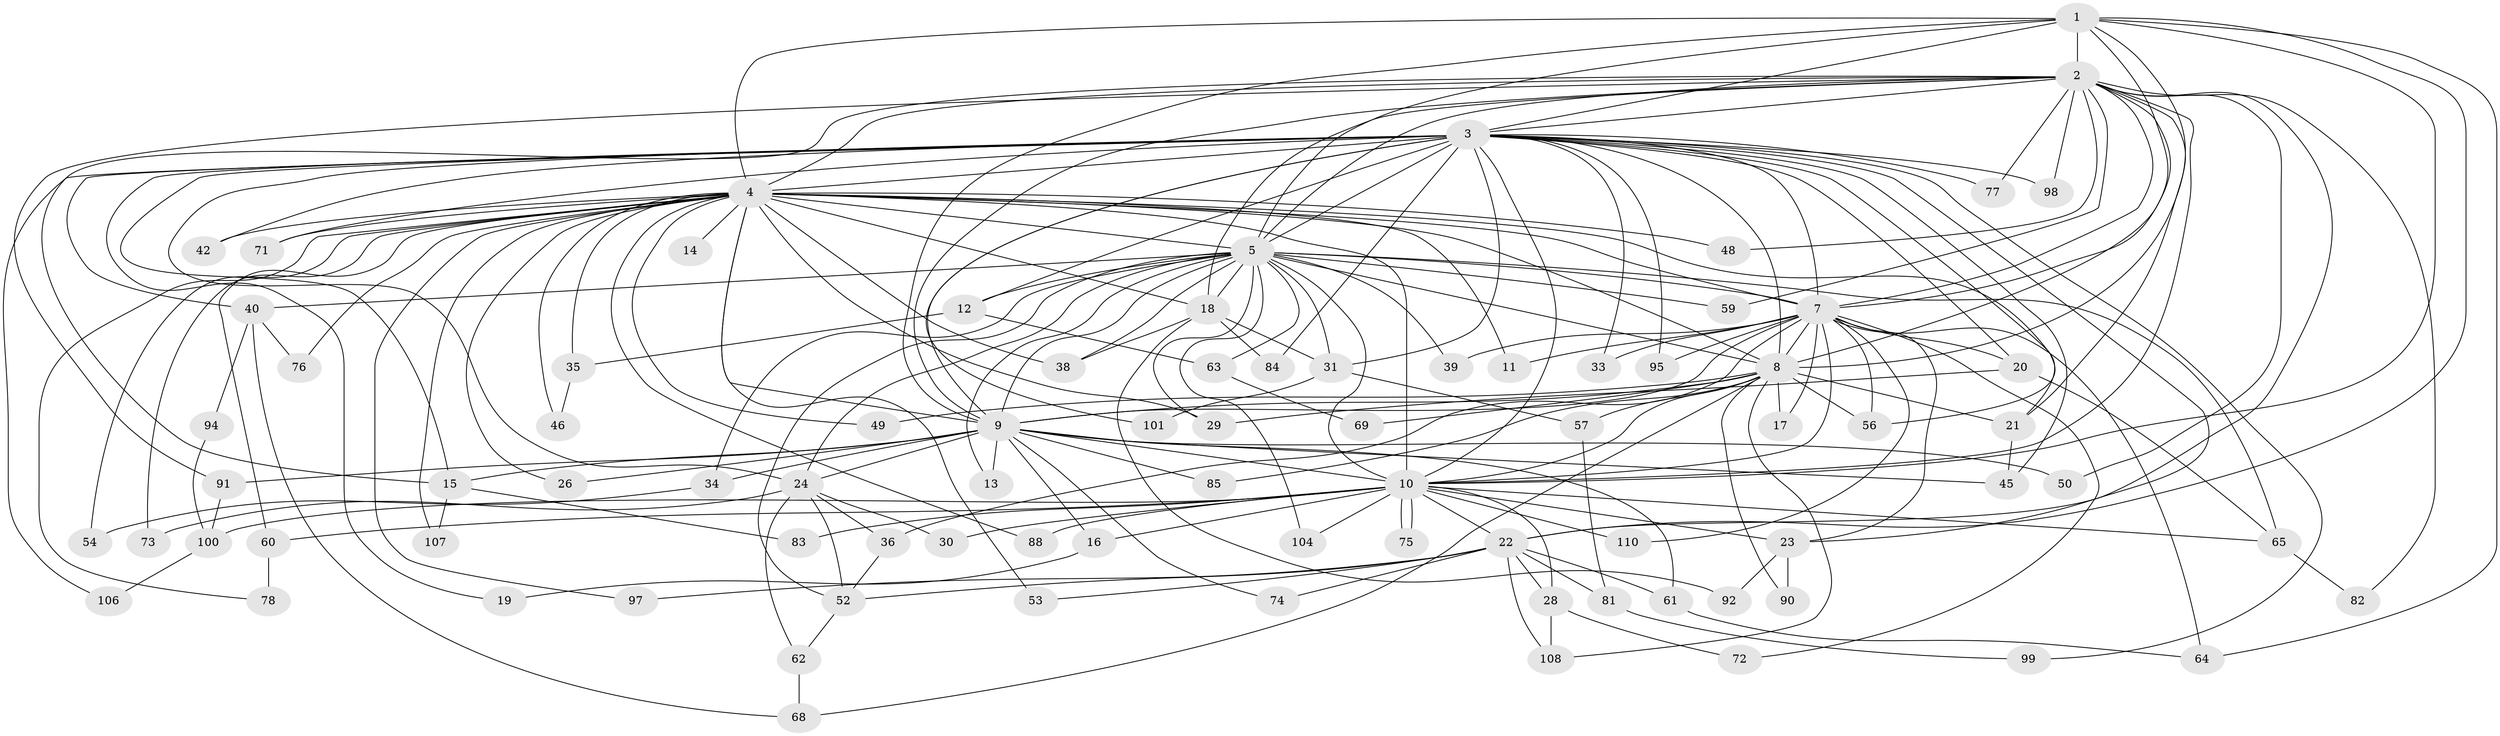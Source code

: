 // Generated by graph-tools (version 1.1) at 2025/51/02/27/25 19:51:46]
// undirected, 84 vertices, 202 edges
graph export_dot {
graph [start="1"]
  node [color=gray90,style=filled];
  1;
  2 [super="+87"];
  3 [super="+58"];
  4 [super="+6"];
  5 [super="+79"];
  7 [super="+47"];
  8 [super="+32"];
  9 [super="+37"];
  10 [super="+27"];
  11;
  12;
  13;
  14;
  15;
  16;
  17;
  18 [super="+25"];
  19;
  20 [super="+41"];
  21 [super="+103"];
  22 [super="+89"];
  23 [super="+51"];
  24 [super="+67"];
  26;
  28 [super="+109"];
  29 [super="+44"];
  30;
  31 [super="+55"];
  33;
  34;
  35;
  36 [super="+96"];
  38 [super="+80"];
  39;
  40 [super="+43"];
  42;
  45;
  46;
  48;
  49;
  50;
  52 [super="+66"];
  53;
  54;
  56 [super="+86"];
  57;
  59;
  60;
  61 [super="+93"];
  62;
  63;
  64;
  65 [super="+102"];
  68 [super="+70"];
  69;
  71;
  72;
  73;
  74;
  75;
  76;
  77;
  78;
  81;
  82;
  83;
  84;
  85;
  88;
  90;
  91;
  92;
  94;
  95;
  97;
  98;
  99;
  100 [super="+105"];
  101;
  104;
  106;
  107;
  108;
  110;
  1 -- 2;
  1 -- 3;
  1 -- 4 [weight=2];
  1 -- 5;
  1 -- 7;
  1 -- 8;
  1 -- 9;
  1 -- 10;
  1 -- 22;
  1 -- 64;
  2 -- 3;
  2 -- 4 [weight=2];
  2 -- 5;
  2 -- 7;
  2 -- 8;
  2 -- 9;
  2 -- 10;
  2 -- 15;
  2 -- 18;
  2 -- 21;
  2 -- 48;
  2 -- 50;
  2 -- 59;
  2 -- 77;
  2 -- 82;
  2 -- 91;
  2 -- 98;
  2 -- 22 [weight=2];
  3 -- 4 [weight=2];
  3 -- 5;
  3 -- 7;
  3 -- 8;
  3 -- 9 [weight=2];
  3 -- 10;
  3 -- 12;
  3 -- 19;
  3 -- 20 [weight=2];
  3 -- 23;
  3 -- 24;
  3 -- 31;
  3 -- 33;
  3 -- 40 [weight=2];
  3 -- 42;
  3 -- 45;
  3 -- 56;
  3 -- 71;
  3 -- 77;
  3 -- 84;
  3 -- 95;
  3 -- 98;
  3 -- 99;
  3 -- 101;
  3 -- 106;
  3 -- 15;
  4 -- 5 [weight=2];
  4 -- 7 [weight=2];
  4 -- 8 [weight=2];
  4 -- 9 [weight=2];
  4 -- 10 [weight=3];
  4 -- 14 [weight=2];
  4 -- 21;
  4 -- 26;
  4 -- 29;
  4 -- 35;
  4 -- 38;
  4 -- 42;
  4 -- 46;
  4 -- 48;
  4 -- 49;
  4 -- 53;
  4 -- 71;
  4 -- 76;
  4 -- 78;
  4 -- 88;
  4 -- 107;
  4 -- 11;
  4 -- 73;
  4 -- 97;
  4 -- 54;
  4 -- 60;
  4 -- 18;
  5 -- 7;
  5 -- 8;
  5 -- 9 [weight=2];
  5 -- 10;
  5 -- 12;
  5 -- 13;
  5 -- 18;
  5 -- 24;
  5 -- 29;
  5 -- 34;
  5 -- 39;
  5 -- 40;
  5 -- 59;
  5 -- 63;
  5 -- 104;
  5 -- 52;
  5 -- 38;
  5 -- 31;
  5 -- 65;
  7 -- 8 [weight=2];
  7 -- 9;
  7 -- 10;
  7 -- 11;
  7 -- 17;
  7 -- 20;
  7 -- 23;
  7 -- 33;
  7 -- 36;
  7 -- 39;
  7 -- 56;
  7 -- 64;
  7 -- 72;
  7 -- 95;
  7 -- 110;
  8 -- 9;
  8 -- 10;
  8 -- 17;
  8 -- 49;
  8 -- 57;
  8 -- 68;
  8 -- 69;
  8 -- 90;
  8 -- 108;
  8 -- 85;
  8 -- 21;
  8 -- 56;
  9 -- 10;
  9 -- 13;
  9 -- 15;
  9 -- 16;
  9 -- 26;
  9 -- 34;
  9 -- 45;
  9 -- 50;
  9 -- 61;
  9 -- 74;
  9 -- 85;
  9 -- 91;
  9 -- 24;
  10 -- 16;
  10 -- 22;
  10 -- 28;
  10 -- 30;
  10 -- 60;
  10 -- 65;
  10 -- 75;
  10 -- 75;
  10 -- 88;
  10 -- 100;
  10 -- 83;
  10 -- 104;
  10 -- 110;
  10 -- 23;
  12 -- 35;
  12 -- 63;
  15 -- 83;
  15 -- 107;
  16 -- 19;
  18 -- 31;
  18 -- 38;
  18 -- 84;
  18 -- 92;
  20 -- 65;
  20 -- 29;
  21 -- 45;
  22 -- 28;
  22 -- 52;
  22 -- 53;
  22 -- 61;
  22 -- 74;
  22 -- 81;
  22 -- 97;
  22 -- 108;
  23 -- 90;
  23 -- 92;
  24 -- 30;
  24 -- 36;
  24 -- 52;
  24 -- 62;
  24 -- 73;
  28 -- 72;
  28 -- 108;
  31 -- 101;
  31 -- 57;
  34 -- 54;
  35 -- 46;
  36 -- 52;
  40 -- 76;
  40 -- 94;
  40 -- 68;
  52 -- 62;
  57 -- 81;
  60 -- 78;
  61 -- 64;
  62 -- 68;
  63 -- 69;
  65 -- 82;
  81 -- 99;
  91 -- 100;
  94 -- 100;
  100 -- 106;
}
